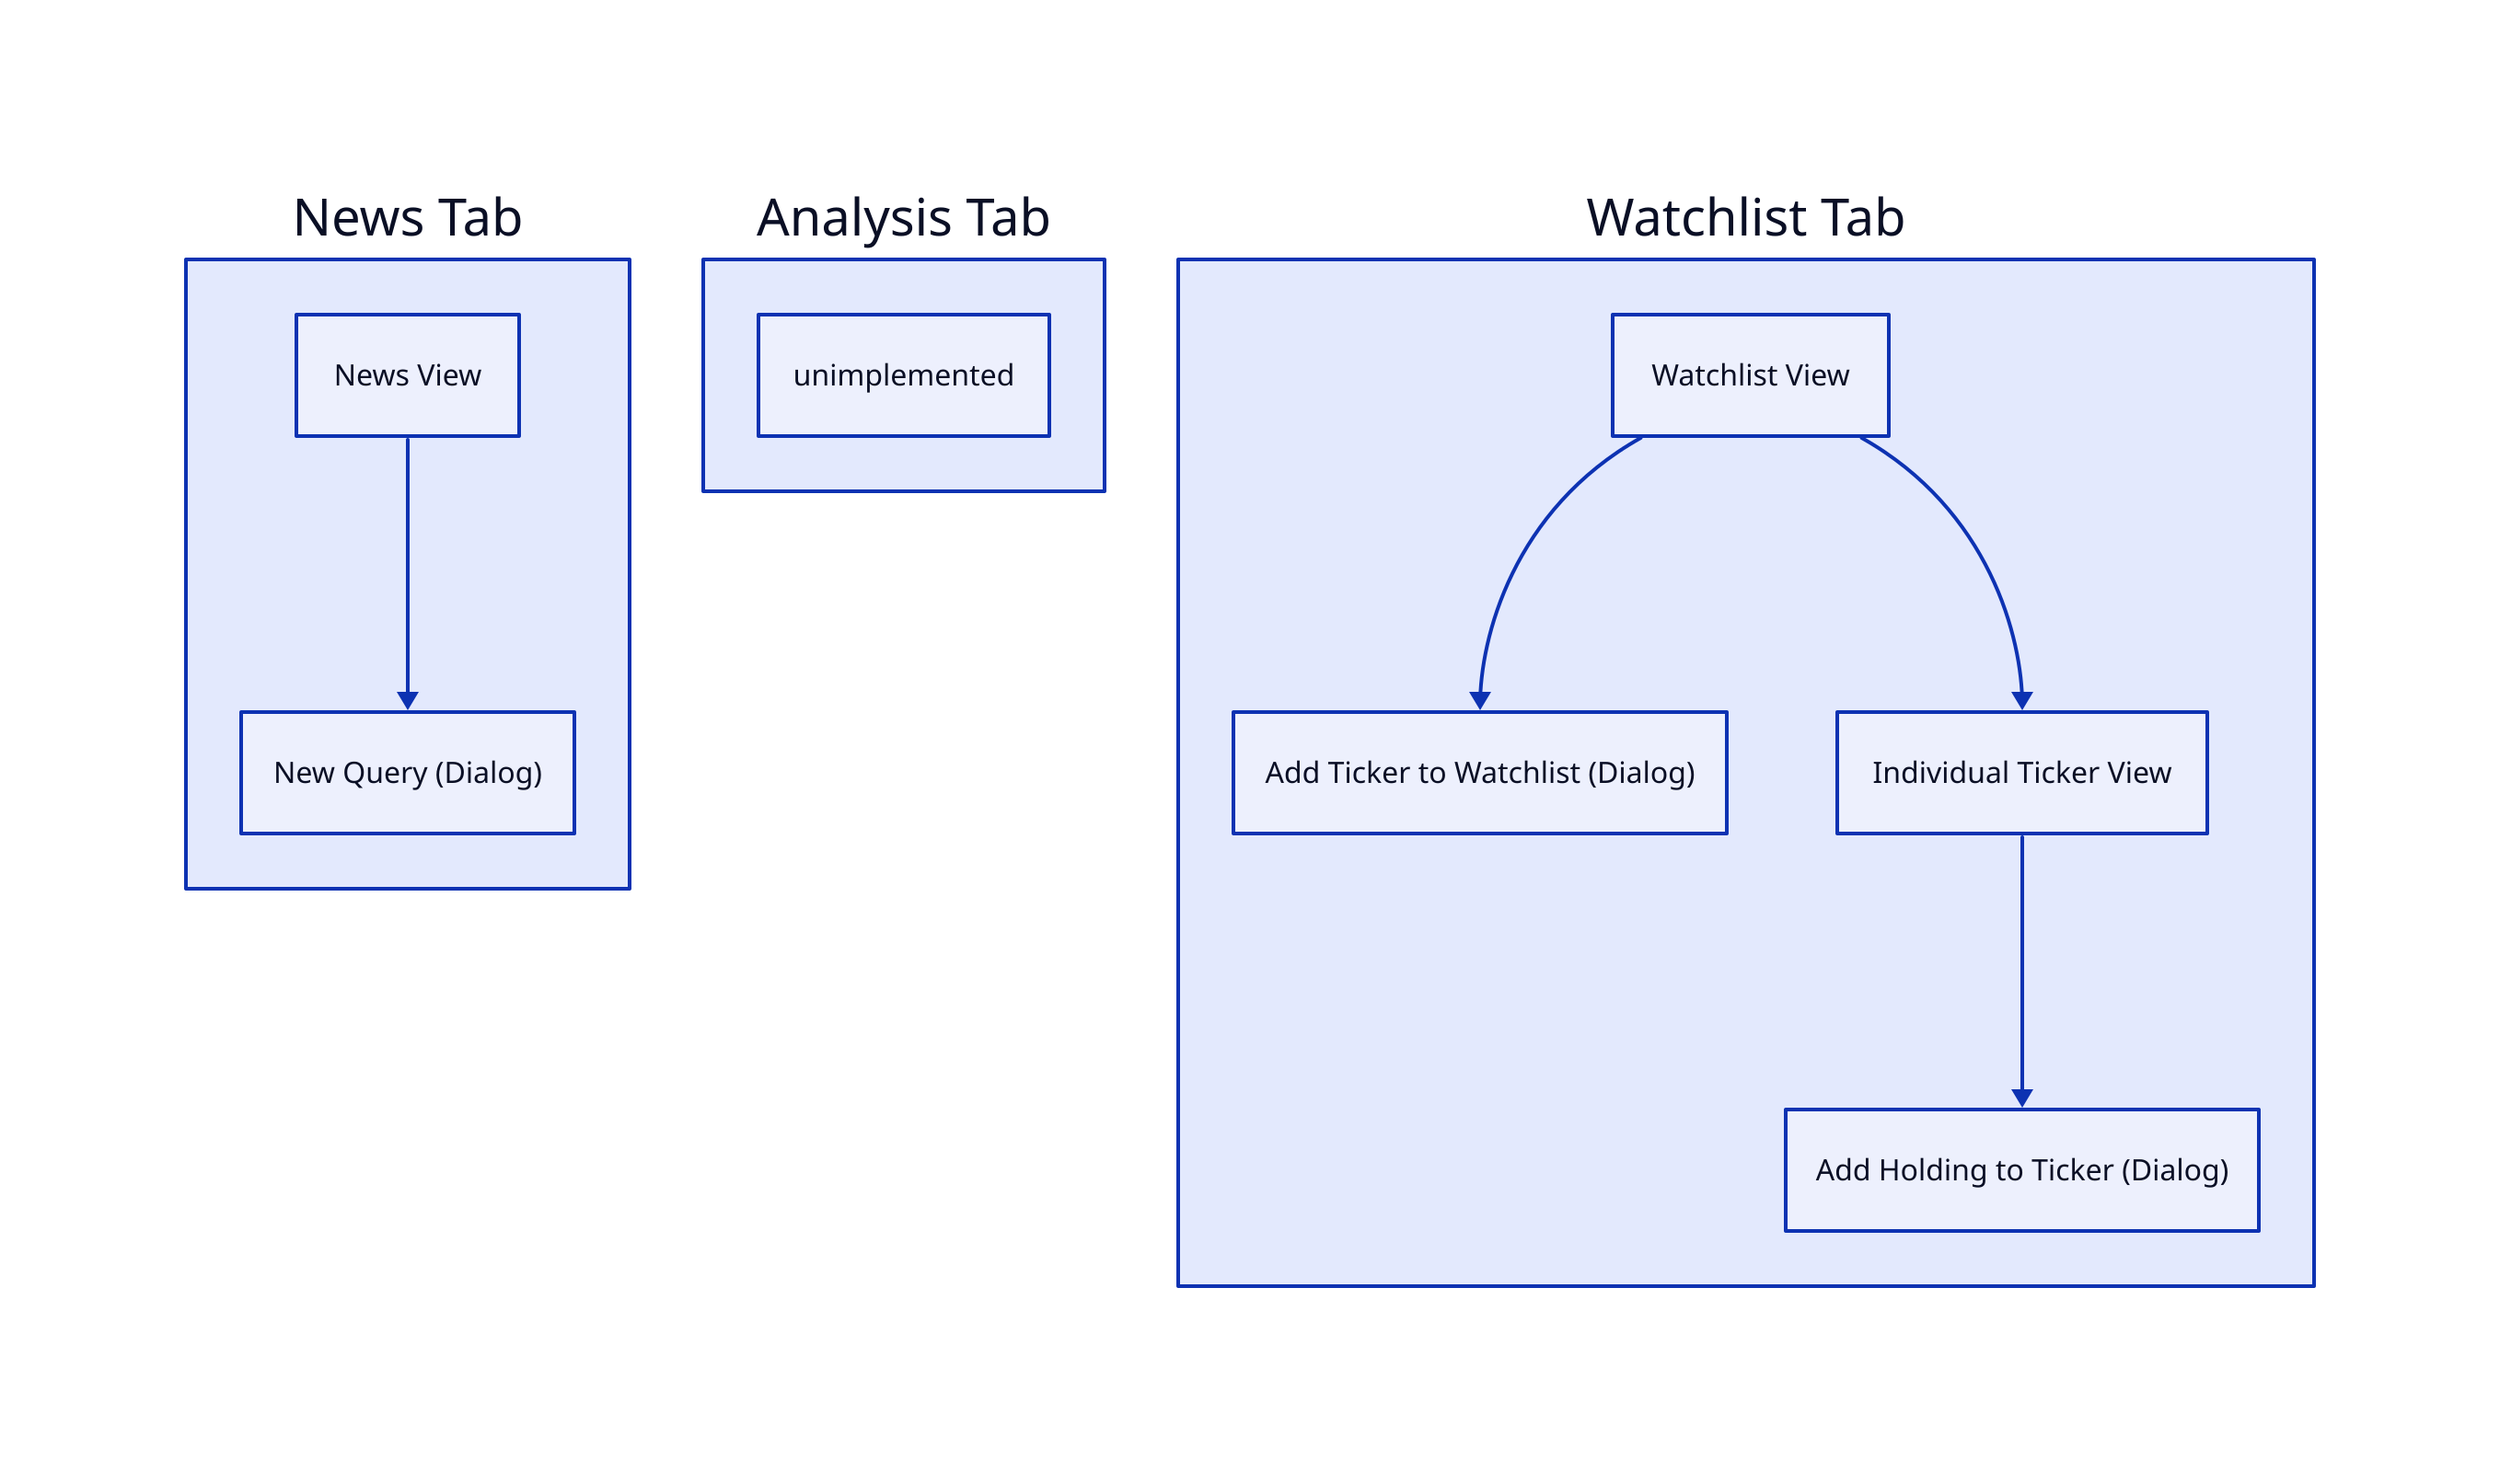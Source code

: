 News Tab: {
	nv: News View
	nq: New Query (Dialog)

	nv -> nq
}

Watchlist Tab: {
	wv: Watchlist View
	at: Add Ticker to Watchlist (Dialog)
	itv: Individual Ticker View
	ah: Add Holding to Ticker (Dialog)

	wv -> itv
	wv -> at
	itv -> ah
}

Analysis Tab: {
	unimplemented
}

